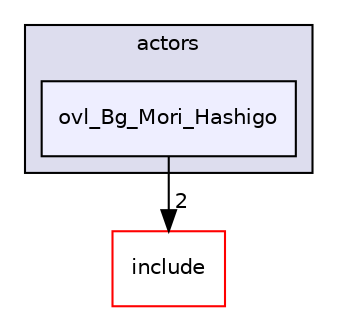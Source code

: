 digraph "src/overlays/actors/ovl_Bg_Mori_Hashigo" {
  compound=true
  node [ fontsize="10", fontname="Helvetica"];
  edge [ labelfontsize="10", labelfontname="Helvetica"];
  subgraph clusterdir_e93473484be31ce7bcb356bd643a22f8 {
    graph [ bgcolor="#ddddee", pencolor="black", label="actors" fontname="Helvetica", fontsize="10", URL="dir_e93473484be31ce7bcb356bd643a22f8.html"]
  dir_0fcdae5a4b4a066ed1d7d00f80d80d7c [shape=box, label="ovl_Bg_Mori_Hashigo", style="filled", fillcolor="#eeeeff", pencolor="black", URL="dir_0fcdae5a4b4a066ed1d7d00f80d80d7c.html"];
  }
  dir_d44c64559bbebec7f509842c48db8b23 [shape=box label="include" fillcolor="white" style="filled" color="red" URL="dir_d44c64559bbebec7f509842c48db8b23.html"];
  dir_0fcdae5a4b4a066ed1d7d00f80d80d7c->dir_d44c64559bbebec7f509842c48db8b23 [headlabel="2", labeldistance=1.5 headhref="dir_000090_000000.html"];
}
